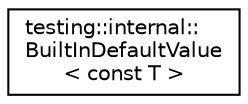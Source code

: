 digraph "Graphical Class Hierarchy"
{
 // INTERACTIVE_SVG=YES
 // LATEX_PDF_SIZE
  edge [fontname="Helvetica",fontsize="10",labelfontname="Helvetica",labelfontsize="10"];
  node [fontname="Helvetica",fontsize="10",shape=record];
  rankdir="LR";
  Node0 [label="testing::internal::\lBuiltInDefaultValue\l\< const T \>",height=0.2,width=0.4,color="black", fillcolor="white", style="filled",URL="$d9/d80/classtesting_1_1internal_1_1_built_in_default_value_3_01const_01_t_01_4.html",tooltip=" "];
}
